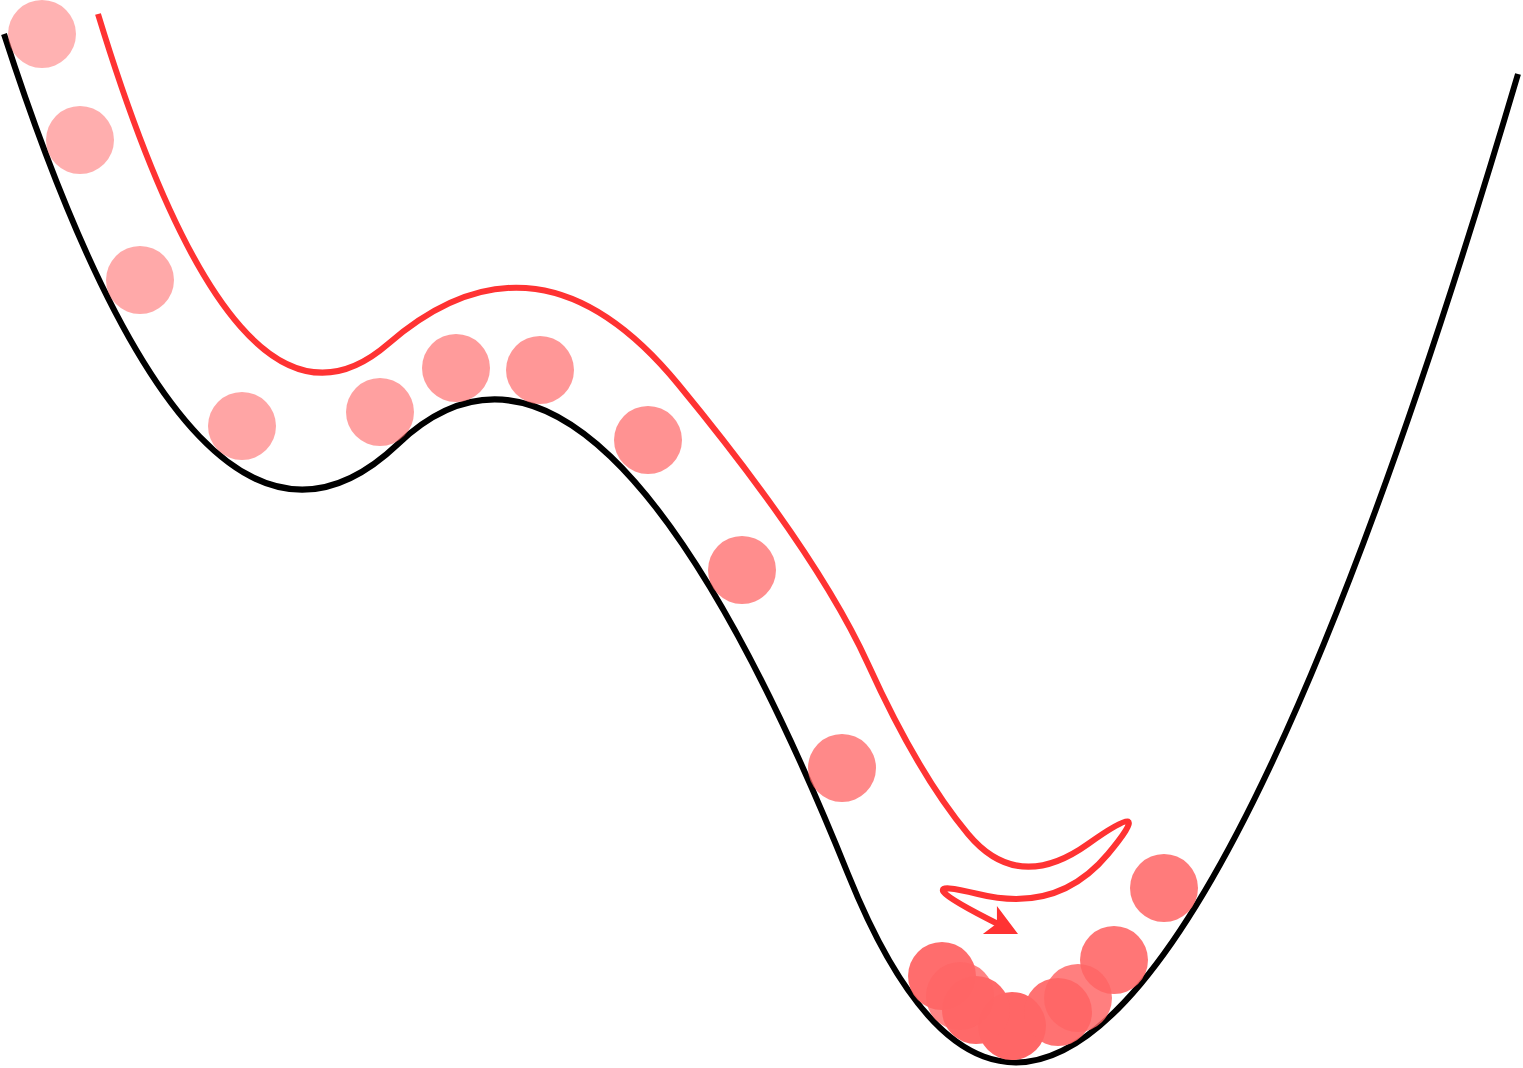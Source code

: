 <mxfile version="12.3.7" type="device" pages="1"><diagram id="AZLfLSdEqSu9o7FFcONp" name="Page-1"><mxGraphModel dx="1017" dy="947" grid="1" gridSize="10" guides="1" tooltips="1" connect="1" arrows="1" fold="1" page="1" pageScale="1" pageWidth="827" pageHeight="1169" math="0" shadow="0"><root><mxCell id="0"/><mxCell id="1" parent="0"/><mxCell id="R3Zl3SXb4fyk58bgF1Ui-2" value="" style="curved=1;endArrow=none;html=1;endFill=0;strokeWidth=3;" edge="1" parent="1"><mxGeometry width="50" height="50" relative="1" as="geometry"><mxPoint x="33" y="130" as="sourcePoint"/><mxPoint x="790" y="150" as="targetPoint"/><Array as="points"><mxPoint x="130" y="430"/><mxPoint x="330" y="240"/><mxPoint x="580" y="860"/></Array></mxGeometry></mxCell><mxCell id="R3Zl3SXb4fyk58bgF1Ui-6" value="" style="ellipse;whiteSpace=wrap;html=1;aspect=fixed;fillColor=#FF6666;strokeColor=none;opacity=50;" vertex="1" parent="1"><mxGeometry x="35" y="113" width="34" height="34" as="geometry"/></mxCell><mxCell id="R3Zl3SXb4fyk58bgF1Ui-7" value="" style="ellipse;whiteSpace=wrap;html=1;aspect=fixed;fillColor=#FF6666;strokeColor=none;" vertex="1" parent="1"><mxGeometry x="520" y="609" width="34" height="34" as="geometry"/></mxCell><mxCell id="R3Zl3SXb4fyk58bgF1Ui-9" value="" style="ellipse;whiteSpace=wrap;html=1;aspect=fixed;fillColor=#FF6666;strokeColor=none;opacity=68;" vertex="1" parent="1"><mxGeometry x="284" y="281" width="34" height="34" as="geometry"/></mxCell><mxCell id="R3Zl3SXb4fyk58bgF1Ui-10" value="" style="ellipse;whiteSpace=wrap;html=1;aspect=fixed;fillColor=#FF6666;strokeColor=none;opacity=71;" vertex="1" parent="1"><mxGeometry x="338" y="316" width="34" height="34" as="geometry"/></mxCell><mxCell id="R3Zl3SXb4fyk58bgF1Ui-11" value="" style="ellipse;whiteSpace=wrap;html=1;aspect=fixed;fillColor=#FF6666;strokeColor=none;opacity=74;" vertex="1" parent="1"><mxGeometry x="385" y="381" width="34" height="34" as="geometry"/></mxCell><mxCell id="R3Zl3SXb4fyk58bgF1Ui-12" value="" style="ellipse;whiteSpace=wrap;html=1;aspect=fixed;fillColor=#FF6666;strokeColor=none;opacity=77;" vertex="1" parent="1"><mxGeometry x="435" y="480" width="34" height="34" as="geometry"/></mxCell><mxCell id="R3Zl3SXb4fyk58bgF1Ui-13" value="" style="curved=1;endArrow=classic;html=1;strokeWidth=3;strokeColor=#FF3333;" edge="1" parent="1"><mxGeometry width="50" height="50" relative="1" as="geometry"><mxPoint x="80" y="120" as="sourcePoint"/><mxPoint x="540" y="580" as="targetPoint"/><Array as="points"><mxPoint x="150" y="350"/><mxPoint x="300" y="220"/><mxPoint x="440" y="390"/><mxPoint x="490" y="500"/><mxPoint x="540" y="560"/><mxPoint x="610" y="510"/><mxPoint x="560" y="570"/><mxPoint x="480" y="550"/></Array></mxGeometry></mxCell><mxCell id="R3Zl3SXb4fyk58bgF1Ui-15" value="" style="ellipse;whiteSpace=wrap;html=1;aspect=fixed;fillColor=#FF6666;strokeColor=none;opacity=53;" vertex="1" parent="1"><mxGeometry x="54" y="166" width="34" height="34" as="geometry"/></mxCell><mxCell id="R3Zl3SXb4fyk58bgF1Ui-16" value="" style="ellipse;whiteSpace=wrap;html=1;aspect=fixed;fillColor=#FF6666;strokeColor=none;opacity=56;" vertex="1" parent="1"><mxGeometry x="84" y="236" width="34" height="34" as="geometry"/></mxCell><mxCell id="R3Zl3SXb4fyk58bgF1Ui-17" value="" style="ellipse;whiteSpace=wrap;html=1;aspect=fixed;fillColor=#FF6666;strokeColor=none;opacity=59;" vertex="1" parent="1"><mxGeometry x="135" y="309" width="34" height="34" as="geometry"/></mxCell><mxCell id="R3Zl3SXb4fyk58bgF1Ui-18" value="" style="ellipse;whiteSpace=wrap;html=1;aspect=fixed;fillColor=#FF6666;strokeColor=none;opacity=62;" vertex="1" parent="1"><mxGeometry x="204" y="302" width="34" height="34" as="geometry"/></mxCell><mxCell id="R3Zl3SXb4fyk58bgF1Ui-19" value="" style="ellipse;whiteSpace=wrap;html=1;aspect=fixed;fillColor=#FF6666;strokeColor=none;opacity=65;" vertex="1" parent="1"><mxGeometry x="242" y="280" width="34" height="34" as="geometry"/></mxCell><mxCell id="R3Zl3SXb4fyk58bgF1Ui-20" value="" style="ellipse;whiteSpace=wrap;html=1;aspect=fixed;fillColor=#FF6666;strokeColor=none;opacity=86;" vertex="1" parent="1"><mxGeometry x="596" y="540" width="34" height="34" as="geometry"/></mxCell><mxCell id="R3Zl3SXb4fyk58bgF1Ui-21" value="" style="ellipse;whiteSpace=wrap;html=1;aspect=fixed;fillColor=#FF6666;strokeColor=none;opacity=89;" vertex="1" parent="1"><mxGeometry x="571" y="576" width="34" height="34" as="geometry"/></mxCell><mxCell id="R3Zl3SXb4fyk58bgF1Ui-22" value="" style="ellipse;whiteSpace=wrap;html=1;aspect=fixed;fillColor=#FF6666;strokeColor=none;opacity=95;" vertex="1" parent="1"><mxGeometry x="485" y="584" width="34" height="34" as="geometry"/></mxCell><mxCell id="R3Zl3SXb4fyk58bgF1Ui-23" value="" style="ellipse;whiteSpace=wrap;html=1;aspect=fixed;fillColor=#FF6666;strokeColor=none;opacity=92;" vertex="1" parent="1"><mxGeometry x="543" y="602" width="34" height="34" as="geometry"/></mxCell><mxCell id="R3Zl3SXb4fyk58bgF1Ui-25" value="" style="ellipse;whiteSpace=wrap;html=1;aspect=fixed;fillColor=#FF6666;strokeColor=none;opacity=98;" vertex="1" parent="1"><mxGeometry x="502" y="601" width="34" height="34" as="geometry"/></mxCell><mxCell id="R3Zl3SXb4fyk58bgF1Ui-26" value="" style="ellipse;whiteSpace=wrap;html=1;aspect=fixed;fillColor=#FF6666;strokeColor=none;opacity=83;" vertex="1" parent="1"><mxGeometry x="553" y="595" width="34" height="34" as="geometry"/></mxCell><mxCell id="R3Zl3SXb4fyk58bgF1Ui-27" value="" style="ellipse;whiteSpace=wrap;html=1;aspect=fixed;fillColor=#FF6666;strokeColor=none;opacity=80;" vertex="1" parent="1"><mxGeometry x="494" y="594" width="34" height="34" as="geometry"/></mxCell></root></mxGraphModel></diagram></mxfile>